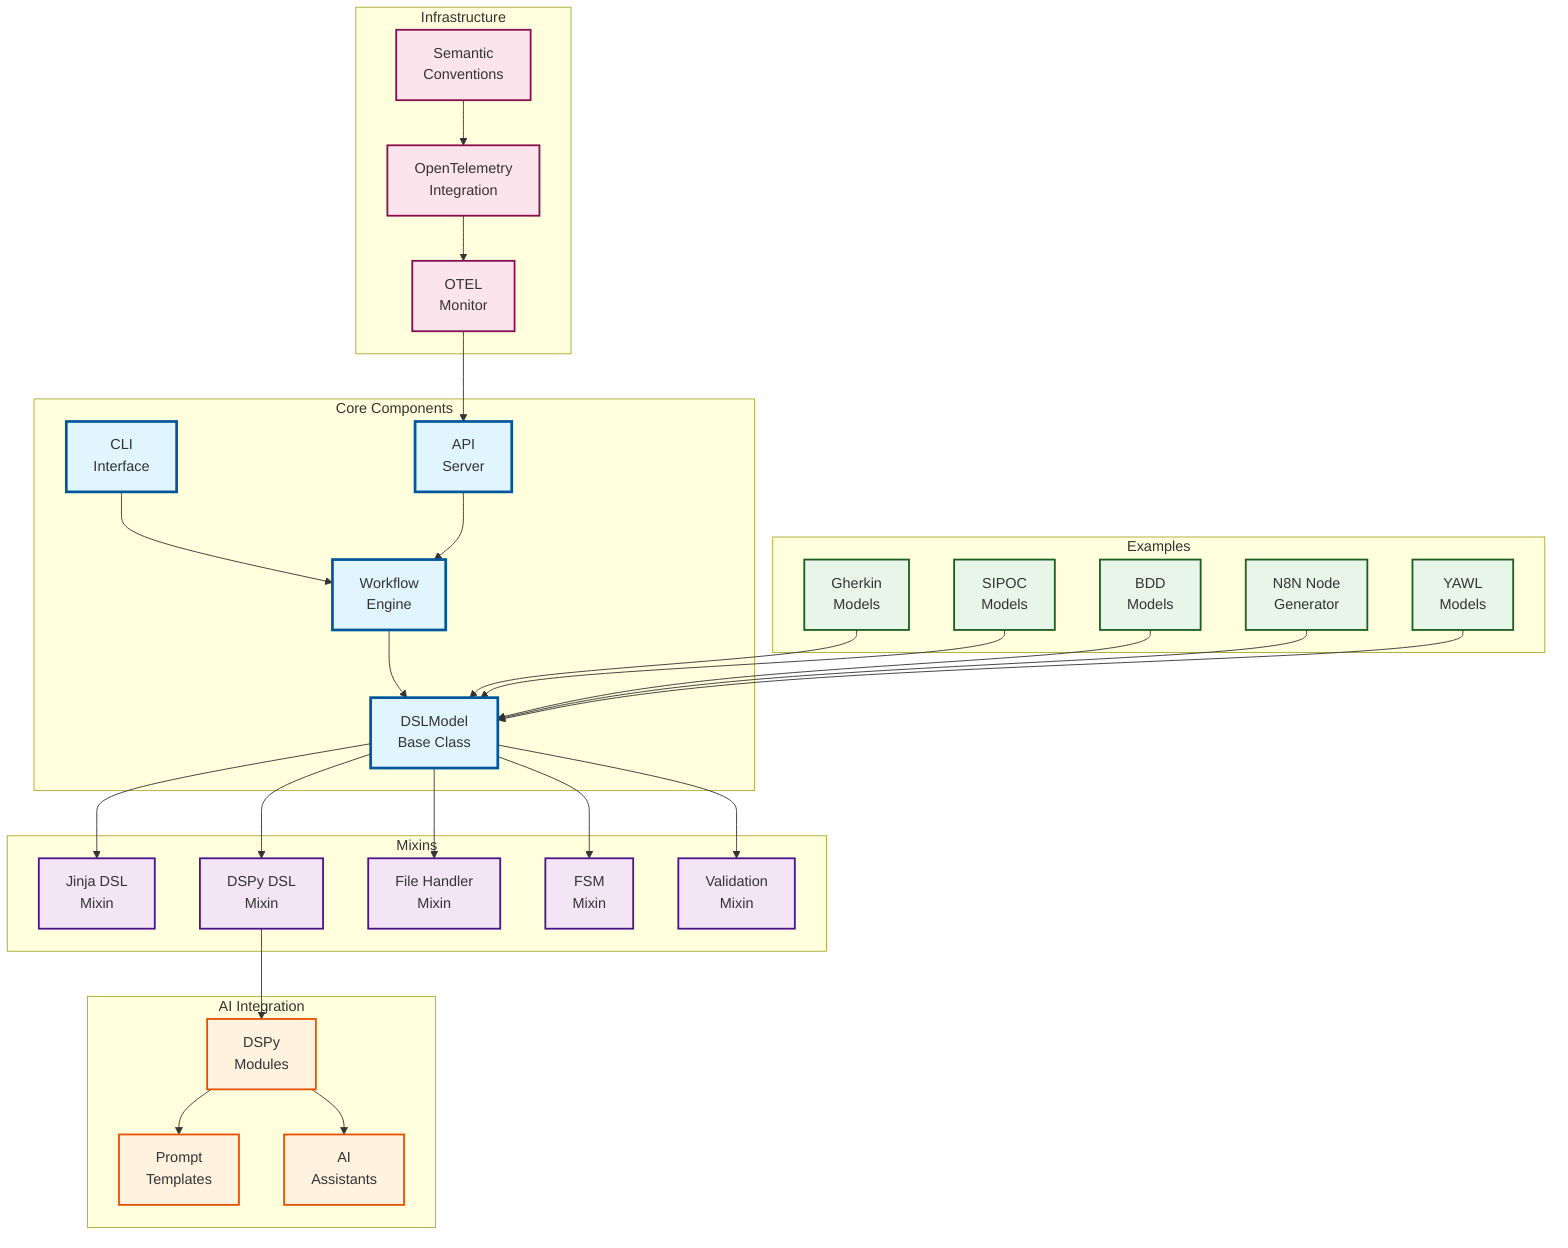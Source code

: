 graph TB
    subgraph "Core Components"
        DSLModel[DSLModel<br/>Base Class]
        Workflow[Workflow<br/>Engine]
        CLI[CLI<br/>Interface]
        API[API<br/>Server]
    end
    
    subgraph "Mixins"
        JinjaMixin[Jinja DSL<br/>Mixin]
        DSPyMixin[DSPy DSL<br/>Mixin]
        FileMixin[File Handler<br/>Mixin]
        FSMMixin[FSM<br/>Mixin]
        ValidationMixin[Validation<br/>Mixin]
    end
    
    subgraph "AI Integration"
        DSPyModules[DSPy<br/>Modules]
        Prompts[Prompt<br/>Templates]
        AIAssistants[AI<br/>Assistants]
    end
    
    subgraph "Examples"
        Gherkin[Gherkin<br/>Models]
        SIPOC[SIPOC<br/>Models]
        BDD[BDD<br/>Models]
        N8N[N8N Node<br/>Generator]
        YAWL[YAWL<br/>Models]
    end
    
    subgraph "Infrastructure"
        OTEL[OpenTelemetry<br/>Integration]
        Weaver[Semantic<br/>Conventions]
        Monitor[OTEL<br/>Monitor]
    end
    
    %% Core relationships
    DSLModel --> JinjaMixin
    DSLModel --> DSPyMixin
    DSLModel --> FileMixin
    DSLModel --> FSMMixin
    DSLModel --> ValidationMixin
    
    %% Workflow relationships
    Workflow --> DSLModel
    CLI --> Workflow
    API --> Workflow
    
    %% AI relationships
    DSPyMixin --> DSPyModules
    DSPyModules --> Prompts
    DSPyModules --> AIAssistants
    
    %% Example relationships
    Gherkin --> DSLModel
    SIPOC --> DSLModel
    BDD --> DSLModel
    N8N --> DSLModel
    YAWL --> DSLModel
    
    %% Infrastructure relationships
    OTEL --> Monitor
    Weaver --> OTEL
    Monitor --> API
    
    %% Styling
    classDef core fill:#e1f5fe,stroke:#01579b,stroke-width:3px
    classDef mixin fill:#f3e5f5,stroke:#4a148c,stroke-width:2px
    classDef ai fill:#fff3e0,stroke:#e65100,stroke-width:2px
    classDef example fill:#e8f5e9,stroke:#1b5e20,stroke-width:2px
    classDef infra fill:#fce4ec,stroke:#880e4f,stroke-width:2px
    
    class DSLModel,Workflow,CLI,API core
    class JinjaMixin,DSPyMixin,FileMixin,FSMMixin,ValidationMixin mixin
    class DSPyModules,Prompts,AIAssistants ai
    class Gherkin,SIPOC,BDD,N8N,YAWL example
    class OTEL,Weaver,Monitor infra